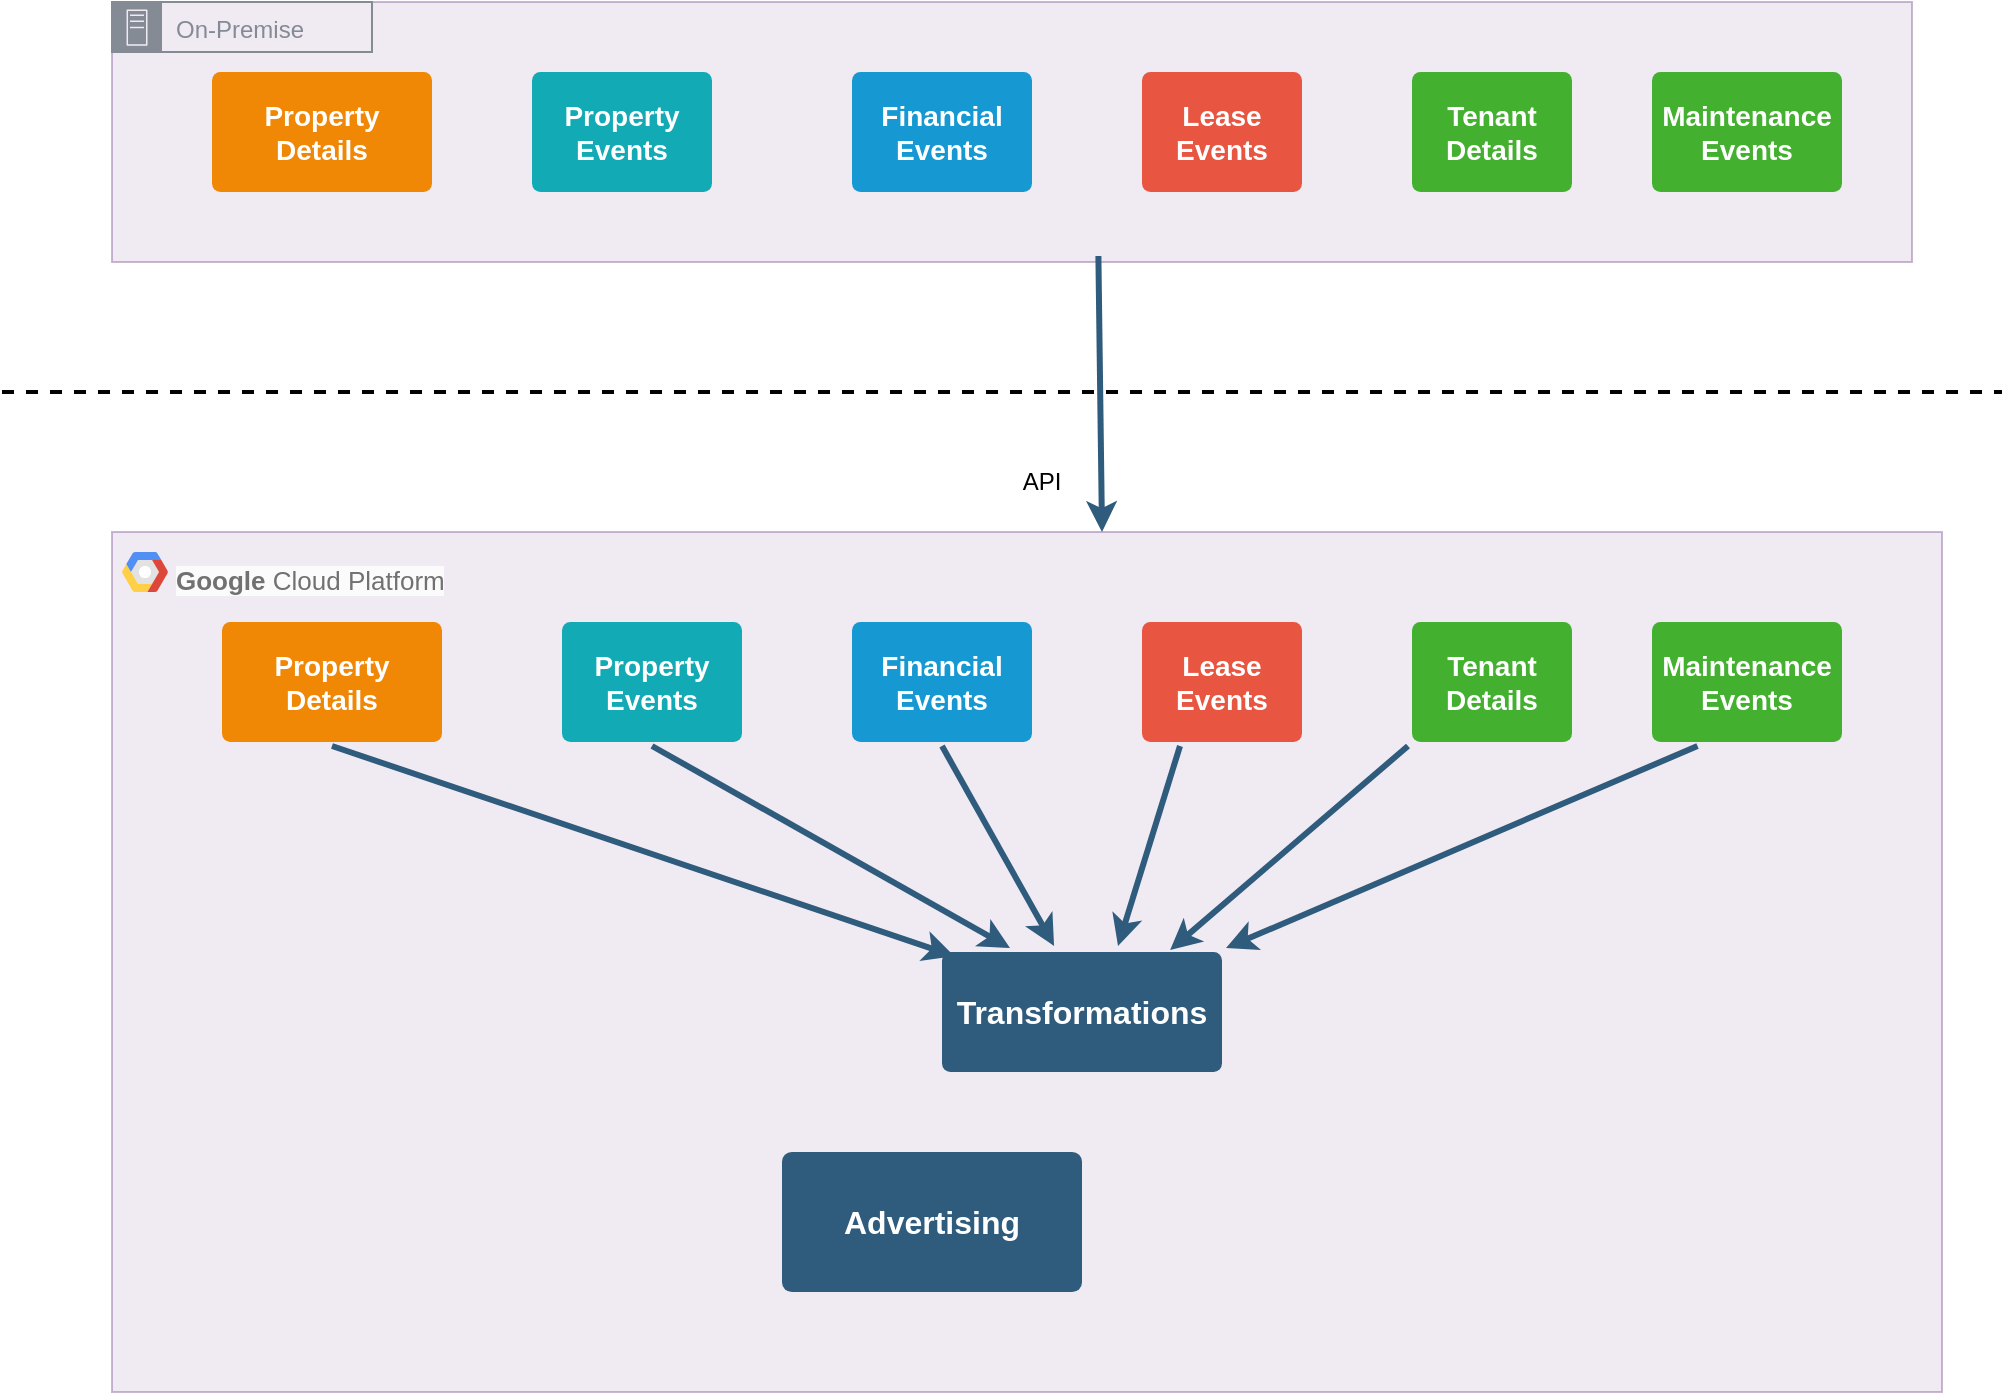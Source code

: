 <mxfile version="24.9.1">
  <diagram id="6a731a19-8d31-9384-78a2-239565b7b9f0" name="Page-1">
    <mxGraphModel dx="1224" dy="704" grid="1" gridSize="10" guides="1" tooltips="1" connect="1" arrows="1" fold="1" page="1" pageScale="1" pageWidth="1169" pageHeight="827" background="none" math="0" shadow="0">
      <root>
        <mxCell id="0" />
        <mxCell id="1" parent="0" />
        <mxCell id="xAftQ-V8ujB6SN10Z2Ji-1817" value="" style="group" vertex="1" connectable="0" parent="1">
          <mxGeometry x="135" y="350" width="915" height="430" as="geometry" />
        </mxCell>
        <mxCell id="xAftQ-V8ujB6SN10Z2Ji-1800" value="" style="rounded=0;whiteSpace=wrap;html=1;fillColor=#e1d5e7;strokeColor=#9673a6;opacity=50;" vertex="1" parent="xAftQ-V8ujB6SN10Z2Ji-1817">
          <mxGeometry width="915" height="430" as="geometry" />
        </mxCell>
        <mxCell id="xAftQ-V8ujB6SN10Z2Ji-1807" value="" style="group" vertex="1" connectable="0" parent="xAftQ-V8ujB6SN10Z2Ji-1817">
          <mxGeometry x="25" y="10" width="185" height="40" as="geometry" />
        </mxCell>
        <mxCell id="xAftQ-V8ujB6SN10Z2Ji-1791" value="" style="shape=mxgraph.gcp2.google_cloud_platform;fillColor=#F6F6F6;strokeColor=none;shadow=0;gradientColor=none;" vertex="1" parent="xAftQ-V8ujB6SN10Z2Ji-1807">
          <mxGeometry x="-20" width="23" height="20" as="geometry">
            <mxPoint x="20" y="10" as="offset" />
          </mxGeometry>
        </mxCell>
        <mxCell id="xAftQ-V8ujB6SN10Z2Ji-1792" value="&lt;font style=&quot;font-size: 13px;&quot;&gt;&lt;b style=&quot;forced-color-adjust: none; color: rgb(113, 113, 113); font-family: Helvetica; font-style: normal; font-variant-ligatures: normal; font-variant-caps: normal; letter-spacing: normal; orphans: 2; text-align: left; text-indent: 0px; text-transform: none; widows: 2; word-spacing: 0px; -webkit-text-stroke-width: 0px; white-space: nowrap; background-color: rgb(251, 251, 251); text-decoration-thickness: initial; text-decoration-style: initial; text-decoration-color: initial;&quot;&gt;Google&amp;nbsp;&lt;/b&gt;&lt;span style=&quot;color: rgb(113, 113, 113); font-family: Helvetica; font-style: normal; font-variant-ligatures: normal; font-variant-caps: normal; font-weight: 400; letter-spacing: normal; orphans: 2; text-align: left; text-indent: 0px; text-transform: none; widows: 2; word-spacing: 0px; -webkit-text-stroke-width: 0px; white-space: nowrap; background-color: rgb(251, 251, 251); text-decoration-thickness: initial; text-decoration-style: initial; text-decoration-color: initial; float: none; display: inline !important;&quot;&gt;Cloud Platform&lt;/span&gt;&lt;/font&gt;" style="text;whiteSpace=wrap;html=1;" vertex="1" parent="xAftQ-V8ujB6SN10Z2Ji-1807">
          <mxGeometry x="5" width="180" height="40" as="geometry" />
        </mxCell>
        <mxCell id="xAftQ-V8ujB6SN10Z2Ji-1802" value="" style="group" vertex="1" connectable="0" parent="1">
          <mxGeometry x="135" y="85" width="900" height="130" as="geometry" />
        </mxCell>
        <mxCell id="xAftQ-V8ujB6SN10Z2Ji-1789" value="" style="rounded=0;whiteSpace=wrap;html=1;fillColor=#e1d5e7;strokeColor=#9673a6;opacity=50;" vertex="1" parent="xAftQ-V8ujB6SN10Z2Ji-1802">
          <mxGeometry width="900" height="130" as="geometry" />
        </mxCell>
        <mxCell id="xAftQ-V8ujB6SN10Z2Ji-1801" value="On-Premise" style="sketch=0;outlineConnect=0;gradientColor=none;html=1;whiteSpace=wrap;fontSize=12;fontStyle=0;shape=mxgraph.aws4.group;grIcon=mxgraph.aws4.group_on_premise;strokeColor=#858B94;fillColor=none;verticalAlign=top;align=left;spacingLeft=30;fontColor=#858B94;dashed=0;" vertex="1" parent="xAftQ-V8ujB6SN10Z2Ji-1802">
          <mxGeometry width="130" height="25" as="geometry" />
        </mxCell>
        <mxCell id="1748" value="" style="edgeStyle=none;rounded=0;jumpStyle=none;html=1;shadow=0;labelBackgroundColor=none;startArrow=classic;startFill=1;endArrow=none;endFill=0;jettySize=auto;orthogonalLoop=1;strokeColor=#2F5B7C;strokeWidth=3;fontFamily=Helvetica;fontSize=16;fontColor=#23445D;spacing=5;exitX=0.541;exitY=0;exitDx=0;exitDy=0;exitPerimeter=0;entryX=0.548;entryY=0.977;entryDx=0;entryDy=0;entryPerimeter=0;" parent="1" source="xAftQ-V8ujB6SN10Z2Ji-1800" target="xAftQ-V8ujB6SN10Z2Ji-1789" edge="1">
          <mxGeometry relative="1" as="geometry">
            <mxPoint x="1110" y="340" as="sourcePoint" />
            <mxPoint x="650" y="230" as="targetPoint" />
          </mxGeometry>
        </mxCell>
        <mxCell id="1749" value="Advertising" style="rounded=1;whiteSpace=wrap;html=1;shadow=0;labelBackgroundColor=none;strokeColor=none;strokeWidth=3;fillColor=#2F5B7C;fontFamily=Helvetica;fontSize=16;fontColor=#FFFFFF;align=center;fontStyle=1;spacing=5;arcSize=7;perimeterSpacing=2;" parent="1" vertex="1">
          <mxGeometry x="470" y="660" width="150" height="70" as="geometry" />
        </mxCell>
        <mxCell id="1753" value="Tenant Details" style="rounded=1;whiteSpace=wrap;html=1;shadow=0;labelBackgroundColor=none;strokeColor=none;strokeWidth=3;fillColor=#44B02F;fontFamily=Helvetica;fontSize=14;fontColor=#FFFFFF;align=center;spacing=5;fontStyle=1;arcSize=7;perimeterSpacing=2;" parent="1" vertex="1">
          <mxGeometry x="785" y="120" width="80" height="60" as="geometry" />
        </mxCell>
        <mxCell id="1760" value="Financial Events" style="rounded=1;whiteSpace=wrap;html=1;shadow=0;labelBackgroundColor=none;strokeColor=none;strokeWidth=3;fillColor=#1699d3;fontFamily=Helvetica;fontSize=14;fontColor=#FFFFFF;align=center;spacing=5;fontStyle=1;arcSize=7;perimeterSpacing=2;" parent="1" vertex="1">
          <mxGeometry x="505" y="120" width="90" height="60" as="geometry" />
        </mxCell>
        <mxCell id="1764" value="Property Details" style="rounded=1;whiteSpace=wrap;html=1;shadow=0;labelBackgroundColor=none;strokeColor=none;strokeWidth=3;fillColor=#F08705;fontFamily=Helvetica;fontSize=14;fontColor=#FFFFFF;align=center;spacing=5;fontStyle=1;arcSize=7;perimeterSpacing=2;" parent="1" vertex="1">
          <mxGeometry x="185" y="120" width="110" height="60" as="geometry" />
        </mxCell>
        <mxCell id="1771" value="Property Events" style="rounded=1;whiteSpace=wrap;html=1;shadow=0;labelBackgroundColor=none;strokeColor=none;strokeWidth=3;fillColor=#12aab5;fontFamily=Helvetica;fontSize=14;fontColor=#FFFFFF;align=center;spacing=5;fontStyle=1;arcSize=7;perimeterSpacing=2;" parent="1" vertex="1">
          <mxGeometry x="345" y="120" width="90" height="60" as="geometry" />
        </mxCell>
        <mxCell id="xAftQ-V8ujB6SN10Z2Ji-1783" value="Lease Events" style="rounded=1;whiteSpace=wrap;html=1;shadow=0;labelBackgroundColor=none;strokeColor=none;strokeWidth=3;fillColor=#e85642;fontFamily=Helvetica;fontSize=14;fontColor=#FFFFFF;align=center;spacing=5;fontStyle=1;arcSize=7;perimeterSpacing=2;" vertex="1" parent="1">
          <mxGeometry x="650" y="120" width="80" height="60" as="geometry" />
        </mxCell>
        <mxCell id="xAftQ-V8ujB6SN10Z2Ji-1788" value="Maintenance Events" style="rounded=1;whiteSpace=wrap;html=1;shadow=0;labelBackgroundColor=none;strokeColor=none;strokeWidth=3;fillColor=#44B02F;fontFamily=Helvetica;fontSize=14;fontColor=#FFFFFF;align=center;spacing=5;fontStyle=1;arcSize=7;perimeterSpacing=2;" vertex="1" parent="1">
          <mxGeometry x="905" y="120" width="95" height="60" as="geometry" />
        </mxCell>
        <mxCell id="xAftQ-V8ujB6SN10Z2Ji-1790" value="" style="endArrow=none;dashed=1;html=1;rounded=0;strokeWidth=2;" edge="1" parent="1">
          <mxGeometry width="50" height="50" relative="1" as="geometry">
            <mxPoint x="80" y="280" as="sourcePoint" />
            <mxPoint x="1080" y="280" as="targetPoint" />
          </mxGeometry>
        </mxCell>
        <mxCell id="xAftQ-V8ujB6SN10Z2Ji-1794" value="Tenant Details" style="rounded=1;whiteSpace=wrap;html=1;shadow=0;labelBackgroundColor=none;strokeColor=none;strokeWidth=3;fillColor=#44B02F;fontFamily=Helvetica;fontSize=14;fontColor=#FFFFFF;align=center;spacing=5;fontStyle=1;arcSize=7;perimeterSpacing=2;" vertex="1" parent="1">
          <mxGeometry x="785" y="395" width="80" height="60" as="geometry" />
        </mxCell>
        <mxCell id="xAftQ-V8ujB6SN10Z2Ji-1795" value="Financial Events" style="rounded=1;whiteSpace=wrap;html=1;shadow=0;labelBackgroundColor=none;strokeColor=none;strokeWidth=3;fillColor=#1699d3;fontFamily=Helvetica;fontSize=14;fontColor=#FFFFFF;align=center;spacing=5;fontStyle=1;arcSize=7;perimeterSpacing=2;" vertex="1" parent="1">
          <mxGeometry x="505" y="395" width="90" height="60" as="geometry" />
        </mxCell>
        <mxCell id="xAftQ-V8ujB6SN10Z2Ji-1796" value="Property Details" style="rounded=1;whiteSpace=wrap;html=1;shadow=0;labelBackgroundColor=none;strokeColor=none;strokeWidth=3;fillColor=#F08705;fontFamily=Helvetica;fontSize=14;fontColor=#FFFFFF;align=center;spacing=5;fontStyle=1;arcSize=7;perimeterSpacing=2;" vertex="1" parent="1">
          <mxGeometry x="190" y="395" width="110" height="60" as="geometry" />
        </mxCell>
        <mxCell id="xAftQ-V8ujB6SN10Z2Ji-1797" value="Property Events" style="rounded=1;whiteSpace=wrap;html=1;shadow=0;labelBackgroundColor=none;strokeColor=none;strokeWidth=3;fillColor=#12aab5;fontFamily=Helvetica;fontSize=14;fontColor=#FFFFFF;align=center;spacing=5;fontStyle=1;arcSize=7;perimeterSpacing=2;" vertex="1" parent="1">
          <mxGeometry x="360" y="395" width="90" height="60" as="geometry" />
        </mxCell>
        <mxCell id="xAftQ-V8ujB6SN10Z2Ji-1798" value="Lease Events" style="rounded=1;whiteSpace=wrap;html=1;shadow=0;labelBackgroundColor=none;strokeColor=none;strokeWidth=3;fillColor=#e85642;fontFamily=Helvetica;fontSize=14;fontColor=#FFFFFF;align=center;spacing=5;fontStyle=1;arcSize=7;perimeterSpacing=2;" vertex="1" parent="1">
          <mxGeometry x="650" y="395" width="80" height="60" as="geometry" />
        </mxCell>
        <mxCell id="xAftQ-V8ujB6SN10Z2Ji-1799" value="Maintenance Events" style="rounded=1;whiteSpace=wrap;html=1;shadow=0;labelBackgroundColor=none;strokeColor=none;strokeWidth=3;fillColor=#44B02F;fontFamily=Helvetica;fontSize=14;fontColor=#FFFFFF;align=center;spacing=5;fontStyle=1;arcSize=7;perimeterSpacing=2;" vertex="1" parent="1">
          <mxGeometry x="905" y="395" width="95" height="60" as="geometry" />
        </mxCell>
        <mxCell id="xAftQ-V8ujB6SN10Z2Ji-1804" value="API" style="text;html=1;align=center;verticalAlign=middle;whiteSpace=wrap;rounded=0;" vertex="1" parent="1">
          <mxGeometry x="570" y="310" width="60" height="30" as="geometry" />
        </mxCell>
        <mxCell id="xAftQ-V8ujB6SN10Z2Ji-1808" value="Transformations" style="rounded=1;whiteSpace=wrap;html=1;shadow=0;labelBackgroundColor=none;strokeColor=none;strokeWidth=3;fillColor=#2F5B7C;fontFamily=Helvetica;fontSize=16;fontColor=#FFFFFF;align=center;fontStyle=1;spacing=5;arcSize=7;perimeterSpacing=2;" vertex="1" parent="1">
          <mxGeometry x="550" y="560" width="140" height="60" as="geometry" />
        </mxCell>
        <mxCell id="xAftQ-V8ujB6SN10Z2Ji-1809" value="" style="edgeStyle=none;rounded=0;jumpStyle=none;html=1;shadow=0;labelBackgroundColor=none;startArrow=classic;startFill=1;endArrow=none;endFill=0;jettySize=auto;orthogonalLoop=1;strokeColor=#2F5B7C;strokeWidth=3;fontFamily=Helvetica;fontSize=16;fontColor=#23445D;spacing=5;exitX=0.056;exitY=0.063;exitDx=0;exitDy=0;entryX=0.5;entryY=1;entryDx=0;entryDy=0;exitPerimeter=0;" edge="1" parent="1" source="xAftQ-V8ujB6SN10Z2Ji-1808" target="xAftQ-V8ujB6SN10Z2Ji-1796">
          <mxGeometry relative="1" as="geometry">
            <mxPoint x="595" y="360" as="sourcePoint" />
            <mxPoint x="595" y="225" as="targetPoint" />
          </mxGeometry>
        </mxCell>
        <mxCell id="xAftQ-V8ujB6SN10Z2Ji-1810" value="" style="edgeStyle=none;rounded=0;jumpStyle=none;html=1;shadow=0;labelBackgroundColor=none;startArrow=classic;startFill=1;endArrow=none;endFill=0;jettySize=auto;orthogonalLoop=1;strokeColor=#2F5B7C;strokeWidth=3;fontFamily=Helvetica;fontSize=16;fontColor=#23445D;spacing=5;exitX=0.25;exitY=0;exitDx=0;exitDy=0;entryX=0.5;entryY=1;entryDx=0;entryDy=0;" edge="1" parent="1" source="xAftQ-V8ujB6SN10Z2Ji-1808" target="xAftQ-V8ujB6SN10Z2Ji-1797">
          <mxGeometry relative="1" as="geometry">
            <mxPoint x="486" y="562" as="sourcePoint" />
            <mxPoint x="255" y="467" as="targetPoint" />
          </mxGeometry>
        </mxCell>
        <mxCell id="xAftQ-V8ujB6SN10Z2Ji-1811" value="" style="edgeStyle=none;rounded=0;jumpStyle=none;html=1;shadow=0;labelBackgroundColor=none;startArrow=classic;startFill=1;endArrow=none;endFill=0;jettySize=auto;orthogonalLoop=1;strokeColor=#2F5B7C;strokeWidth=3;fontFamily=Helvetica;fontSize=16;fontColor=#23445D;spacing=5;exitX=0.403;exitY=-0.016;exitDx=0;exitDy=0;entryX=0.5;entryY=1;entryDx=0;entryDy=0;exitPerimeter=0;" edge="1" parent="1" source="xAftQ-V8ujB6SN10Z2Ji-1808" target="xAftQ-V8ujB6SN10Z2Ji-1795">
          <mxGeometry relative="1" as="geometry">
            <mxPoint x="514" y="558" as="sourcePoint" />
            <mxPoint x="415" y="467" as="targetPoint" />
          </mxGeometry>
        </mxCell>
        <mxCell id="xAftQ-V8ujB6SN10Z2Ji-1814" value="" style="edgeStyle=none;rounded=0;jumpStyle=none;html=1;shadow=0;labelBackgroundColor=none;startArrow=classic;startFill=1;endArrow=none;endFill=0;jettySize=auto;orthogonalLoop=1;strokeColor=#2F5B7C;strokeWidth=3;fontFamily=Helvetica;fontSize=16;fontColor=#23445D;spacing=5;exitX=0.625;exitY=-0.016;exitDx=0;exitDy=0;entryX=0.25;entryY=1;entryDx=0;entryDy=0;exitPerimeter=0;" edge="1" parent="1" source="xAftQ-V8ujB6SN10Z2Ji-1808" target="xAftQ-V8ujB6SN10Z2Ji-1798">
          <mxGeometry relative="1" as="geometry">
            <mxPoint x="596" y="567" as="sourcePoint" />
            <mxPoint x="560" y="467" as="targetPoint" />
          </mxGeometry>
        </mxCell>
        <mxCell id="xAftQ-V8ujB6SN10Z2Ji-1815" value="" style="edgeStyle=none;rounded=0;jumpStyle=none;html=1;shadow=0;labelBackgroundColor=none;startArrow=classic;startFill=1;endArrow=none;endFill=0;jettySize=auto;orthogonalLoop=1;strokeColor=#2F5B7C;strokeWidth=3;fontFamily=Helvetica;fontSize=16;fontColor=#23445D;spacing=5;entryX=0;entryY=1;entryDx=0;entryDy=0;exitX=0.806;exitY=0.016;exitDx=0;exitDy=0;exitPerimeter=0;" edge="1" parent="1" source="xAftQ-V8ujB6SN10Z2Ji-1808" target="xAftQ-V8ujB6SN10Z2Ji-1794">
          <mxGeometry relative="1" as="geometry">
            <mxPoint x="660" y="560" as="sourcePoint" />
            <mxPoint x="679" y="467" as="targetPoint" />
          </mxGeometry>
        </mxCell>
        <mxCell id="xAftQ-V8ujB6SN10Z2Ji-1816" value="" style="edgeStyle=none;rounded=0;jumpStyle=none;html=1;shadow=0;labelBackgroundColor=none;startArrow=classic;startFill=1;endArrow=none;endFill=0;jettySize=auto;orthogonalLoop=1;strokeColor=#2F5B7C;strokeWidth=3;fontFamily=Helvetica;fontSize=16;fontColor=#23445D;spacing=5;entryX=0.25;entryY=1;entryDx=0;entryDy=0;exitX=1;exitY=0;exitDx=0;exitDy=0;" edge="1" parent="1" source="xAftQ-V8ujB6SN10Z2Ji-1808" target="xAftQ-V8ujB6SN10Z2Ji-1799">
          <mxGeometry relative="1" as="geometry">
            <mxPoint x="674" y="569" as="sourcePoint" />
            <mxPoint x="793" y="467" as="targetPoint" />
          </mxGeometry>
        </mxCell>
      </root>
    </mxGraphModel>
  </diagram>
</mxfile>
